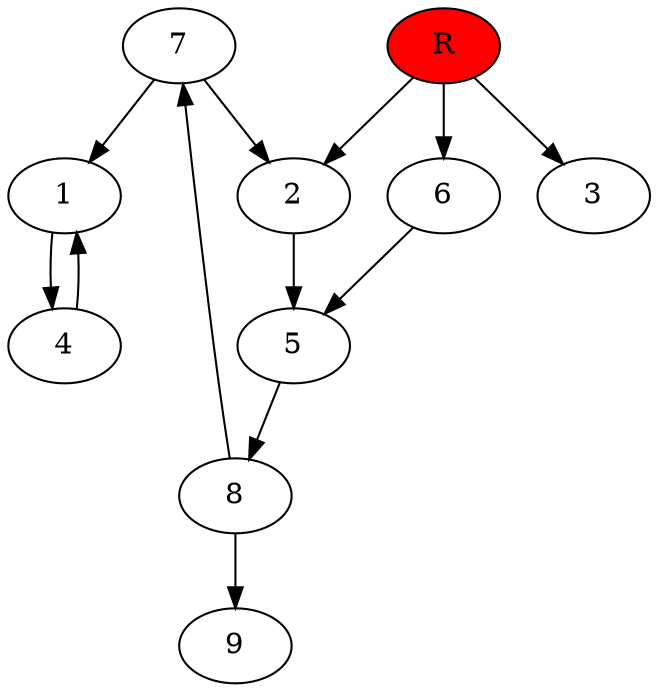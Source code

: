 digraph prb5188 {
	1
	2
	3
	4
	5
	6
	7
	8
	R [fillcolor="#ff0000" style=filled]
	1 -> 4
	2 -> 5
	4 -> 1
	5 -> 8
	6 -> 5
	7 -> 1
	7 -> 2
	8 -> 7
	8 -> 9
	R -> 2
	R -> 3
	R -> 6
}
